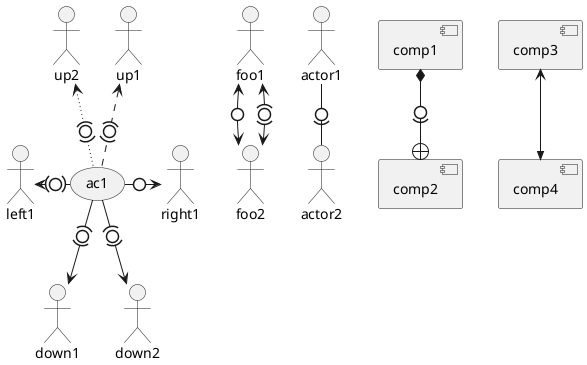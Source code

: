 {
  "sha1": "gnussrayyjm8e1ozqswingnvukbvm8p",
  "insertion": {
    "when": "2024-06-01T09:03:08.069Z",
    "user": "plantuml@gmail.com"
  }
}
@startuml
actor foo1
actor foo2
foo1 <-0-> foo2
foo1 <-(0)-> foo2

(ac1) -le(0)-> left1
ac1 -ri0-> right1
ac1 .up(0).> up1
ac1 ~up(0)~> up2
ac1 -do(0)-> down1
ac1 -do(0)-> down2

actor1 -0)- actor2

component comp1
component comp2
comp1 *-0)-+ comp2
[comp3] <-->> [comp4]

@enduml
